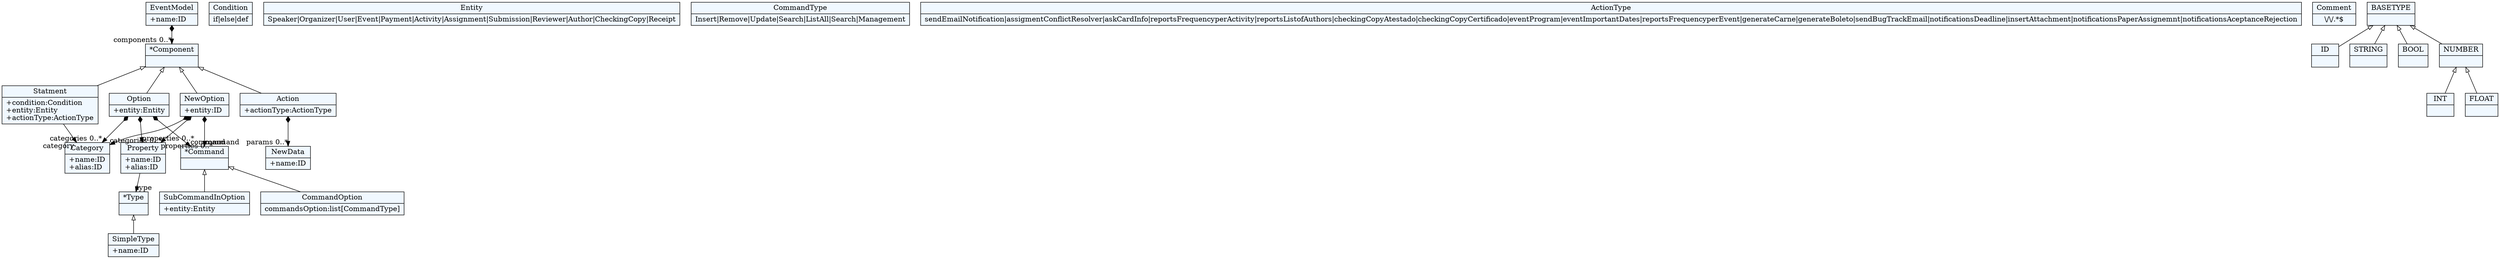 
    digraph xtext {
    fontname = "Bitstream Vera Sans"
    fontsize = 8
    node[
        shape=record,
        style=filled,
        fillcolor=aliceblue
    ]
    nodesep = 0.3
    edge[dir=black,arrowtail=empty]


140551970780856 -> 140551970710088[arrowtail=diamond, dir=both, headlabel="components 0..*"]
140551970780856[ label="{EventModel|+name:ID\l}"]

140551970710088[ label="{*Component|}"]
140551970710088 -> 140551970721288 [dir=back]
140551970710088 -> 140551970822712 [dir=back]
140551970710088 -> 140551970711944 [dir=back]
140551970710088 -> 140551970723144 [dir=back]

140551970711944 -> 140551970743096[headlabel="category "]
140551970711944[ label="{Statment|+condition:Condition\l+entity:Entity\l+actionType:ActionType\l}"]

140551970719432[ label="{Condition|if\|else\|def}"]

140551970721288 -> 140551970746808[arrowtail=diamond, dir=both, headlabel="properties 0..*"]
140551970721288 -> 140551970739384[arrowtail=diamond, dir=both, headlabel="command "]
140551970721288 -> 140551970743096[arrowtail=diamond, dir=both, headlabel="categories 0..*"]
140551970721288[ label="{Option|+entity:Entity\l}"]

140551970723144 -> 140551970746808[arrowtail=diamond, dir=both, headlabel="properties 0..*"]
140551970723144 -> 140551970739384[arrowtail=diamond, dir=both, headlabel="command "]
140551970723144 -> 140551970743096[arrowtail=diamond, dir=both, headlabel="categories 0..*"]
140551970723144[ label="{NewOption|+entity:ID\l}"]

140551970739384[ label="{*Command|}"]
140551970739384 -> 140551970819000 [dir=back]
140551970739384 -> 140551970741240 [dir=back]

140551970741240[ label="{SubCommandInOption|+entity:Entity\l}"]

140551970743096[ label="{Category|+name:ID\l+alias:ID\l}"]

140551970744952[ label="{Entity|Speaker\|Organizer\|User\|Event\|Payment\|Activity\|Assignment\|Submission\|Reviewer\|Author\|CheckingCopy\|Receipt}"]

140551970746808 -> 140551970687512[headlabel="type "]
140551970746808[ label="{Property|+name:ID\l+alias:ID\l}"]

140551970687512[ label="{*Type|}"]
140551970687512 -> 140551972129976 [dir=back]

140551972129976[ label="{SimpleType|+name:ID\l}"]

140551970819000[ label="{CommandOption|commandsOption:list[CommandType]\l}"]

140551970820856[ label="{CommandType|Insert\|Remove\|Update\|Search\|ListAll\|Search\|Management}"]

140551970822712 -> 140551970824568[arrowtail=diamond, dir=both, headlabel="params 0..*"]
140551970822712[ label="{Action|+actionType:ActionType\l}"]

140551970824568[ label="{NewData|+name:ID\l}"]

140551970826424[ label="{ActionType|sendEmailNotification\|assigmentConflictResolver\|askCardInfo\|reportsFrequencyperActivity\|reportsListofAuthors\|checkingCopyAtestado\|checkingCopyCertificado\|eventProgram\|eventImportantDates\|reportsFrequencyperEvent\|generateCarne\|generateBoleto\|sendBugTrackEmail\|notificationsDeadline\|insertAttachment\|notificationsPaperAssignemnt\|notificationsAceptanceRejection}"]

140551970828280[ label="{Comment|\\/\\/.*$}"]

140551972131528[ label="{ID|}"]

140551972133960[ label="{STRING|}"]

140551972136392[ label="{BOOL|}"]

140551972138824[ label="{INT|}"]

140551972141256[ label="{FLOAT|}"]

140551972143688[ label="{NUMBER|}"]
140551972143688 -> 140551972141256 [dir=back]
140551972143688 -> 140551972138824 [dir=back]

140551972145544[ label="{BASETYPE|}"]
140551972145544 -> 140551972143688 [dir=back]
140551972145544 -> 140551972136392 [dir=back]
140551972145544 -> 140551972131528 [dir=back]
140551972145544 -> 140551972133960 [dir=back]


}
